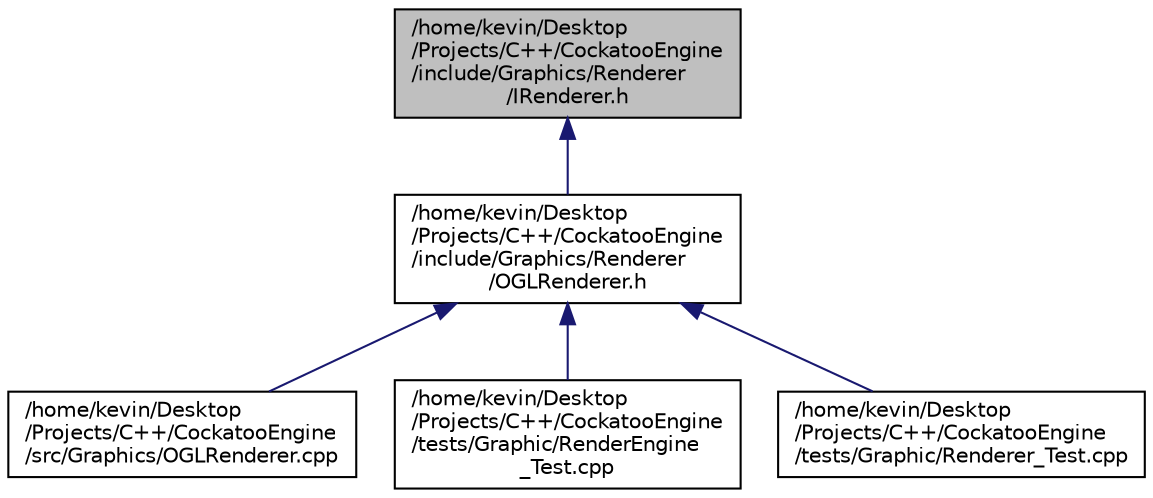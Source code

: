 digraph "/home/kevin/Desktop/Projects/C++/CockatooEngine/include/Graphics/Renderer/IRenderer.h"
{
  edge [fontname="Helvetica",fontsize="10",labelfontname="Helvetica",labelfontsize="10"];
  node [fontname="Helvetica",fontsize="10",shape=record];
  Node1 [label="/home/kevin/Desktop\l/Projects/C++/CockatooEngine\l/include/Graphics/Renderer\l/IRenderer.h",height=0.2,width=0.4,color="black", fillcolor="grey75", style="filled", fontcolor="black"];
  Node1 -> Node2 [dir="back",color="midnightblue",fontsize="10",style="solid"];
  Node2 [label="/home/kevin/Desktop\l/Projects/C++/CockatooEngine\l/include/Graphics/Renderer\l/OGLRenderer.h",height=0.2,width=0.4,color="black", fillcolor="white", style="filled",URL="$OGLRenderer_8h.html"];
  Node2 -> Node3 [dir="back",color="midnightblue",fontsize="10",style="solid"];
  Node3 [label="/home/kevin/Desktop\l/Projects/C++/CockatooEngine\l/src/Graphics/OGLRenderer.cpp",height=0.2,width=0.4,color="black", fillcolor="white", style="filled",URL="$OGLRenderer_8cpp.html"];
  Node2 -> Node4 [dir="back",color="midnightblue",fontsize="10",style="solid"];
  Node4 [label="/home/kevin/Desktop\l/Projects/C++/CockatooEngine\l/tests/Graphic/RenderEngine\l_Test.cpp",height=0.2,width=0.4,color="black", fillcolor="white", style="filled",URL="$RenderEngine__Test_8cpp.html"];
  Node2 -> Node5 [dir="back",color="midnightblue",fontsize="10",style="solid"];
  Node5 [label="/home/kevin/Desktop\l/Projects/C++/CockatooEngine\l/tests/Graphic/Renderer_Test.cpp",height=0.2,width=0.4,color="black", fillcolor="white", style="filled",URL="$Renderer__Test_8cpp.html"];
}
